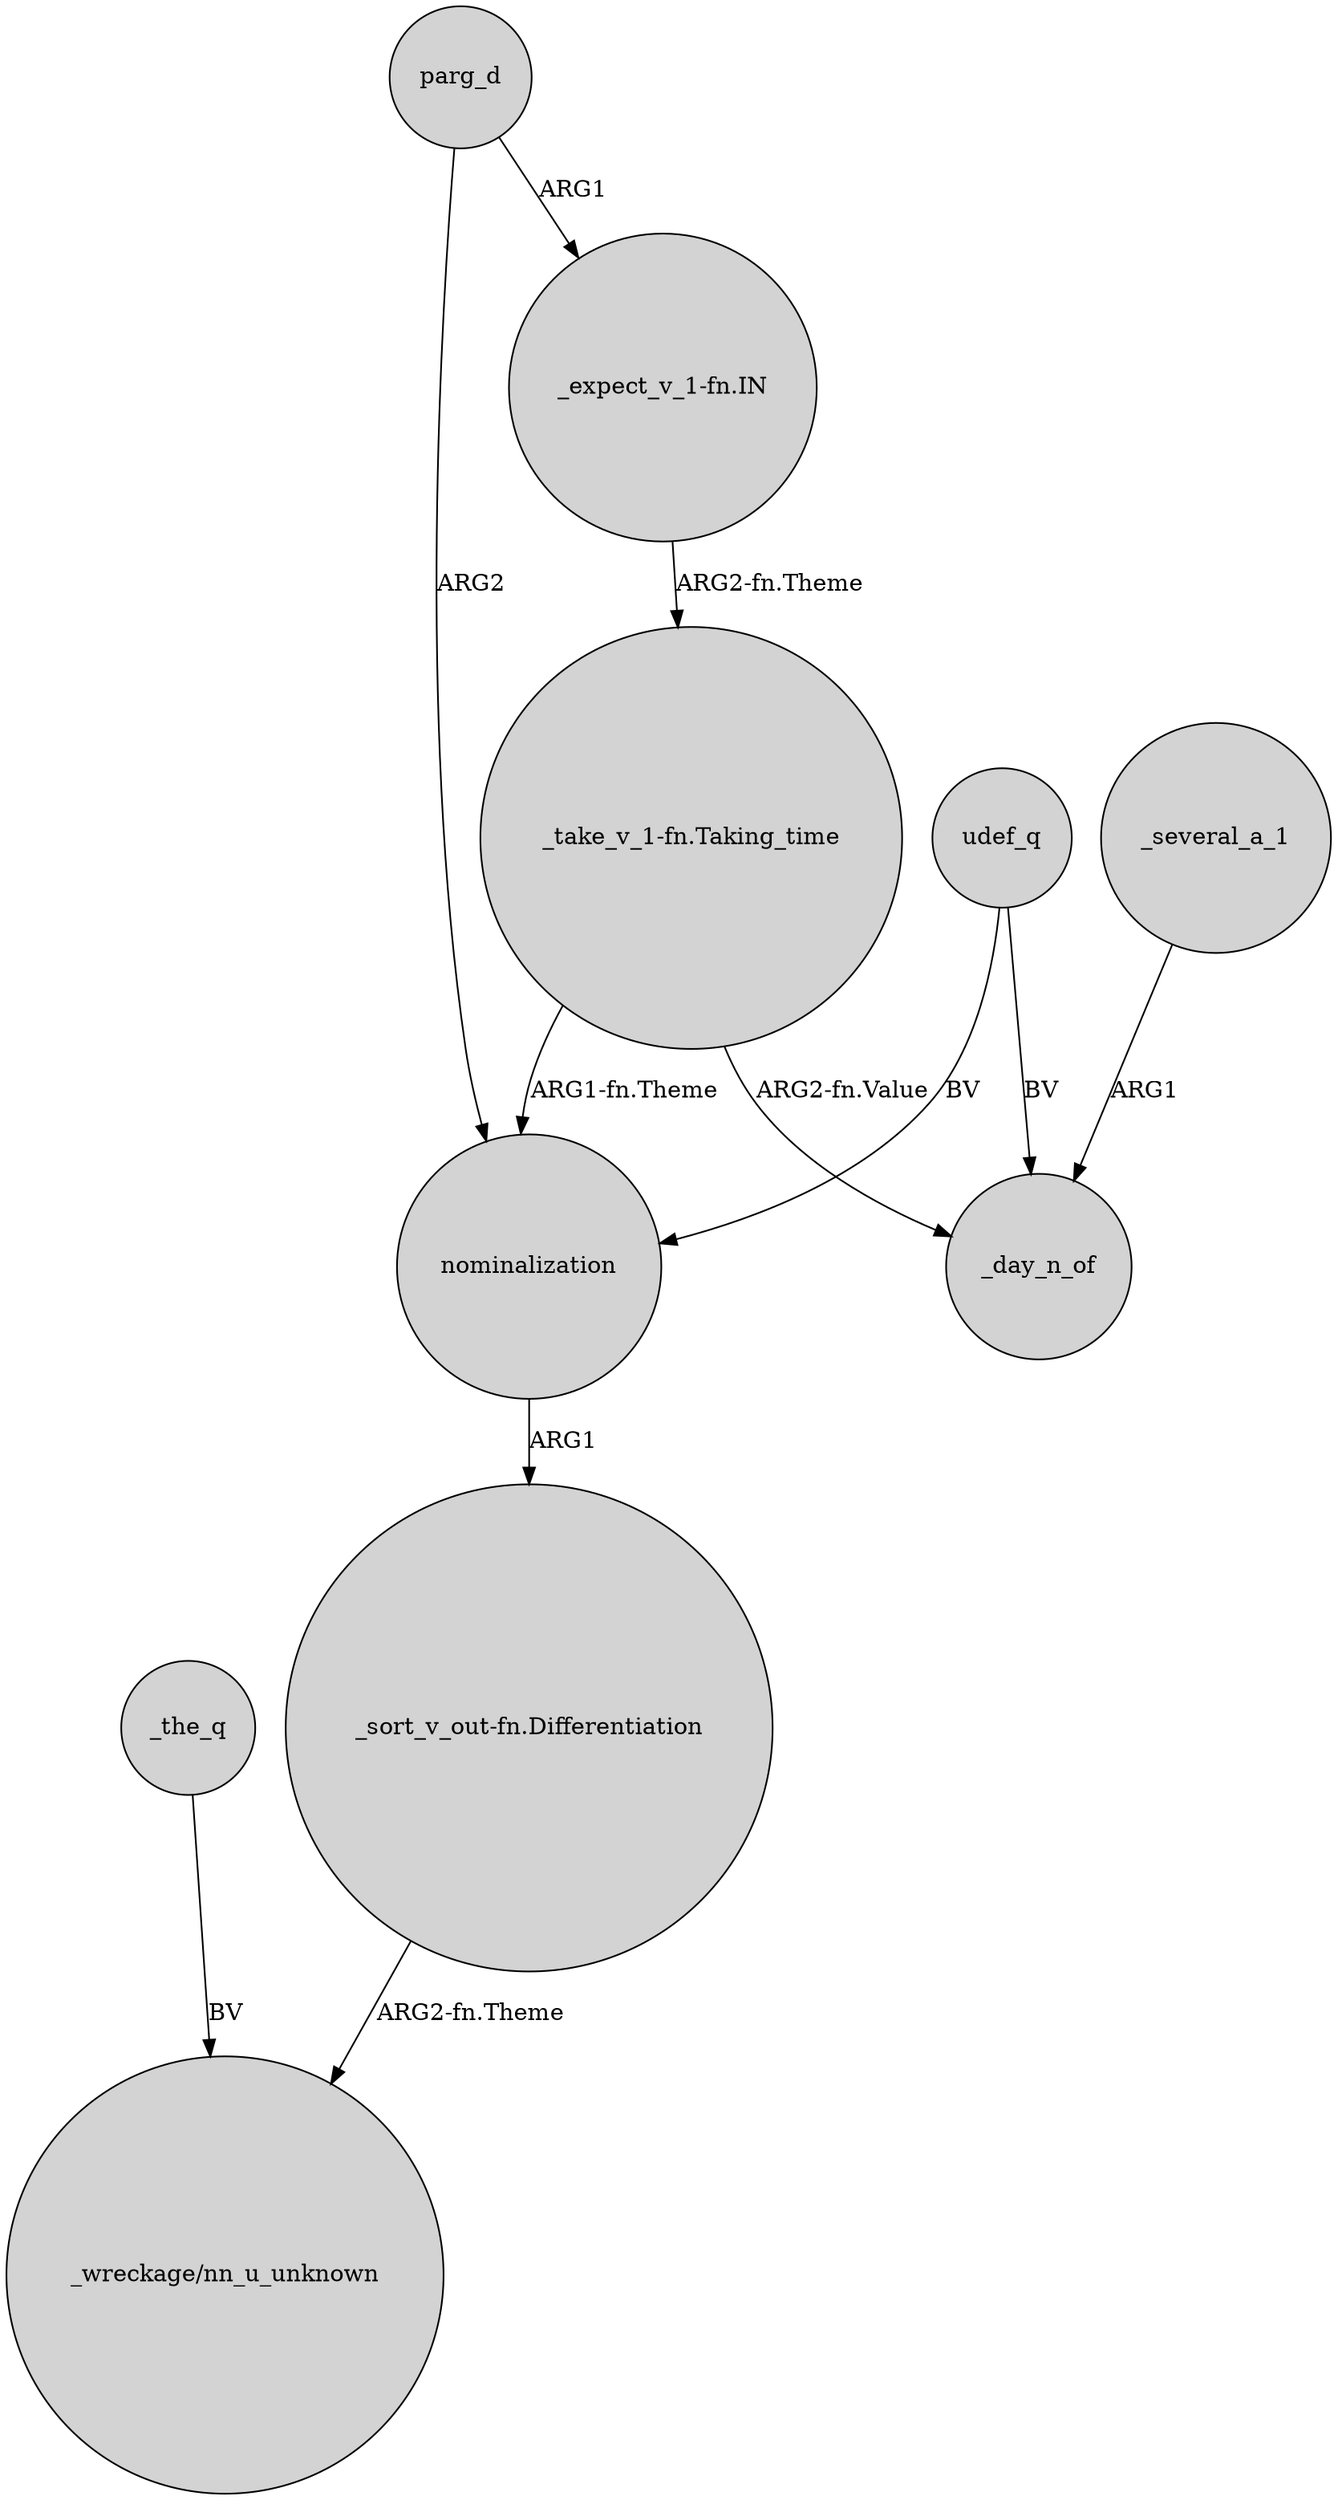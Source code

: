 digraph {
	node [shape=circle style=filled]
	"_expect_v_1-fn.IN" -> "_take_v_1-fn.Taking_time" [label="ARG2-fn.Theme"]
	udef_q -> _day_n_of [label=BV]
	_the_q -> "_wreckage/nn_u_unknown" [label=BV]
	nominalization -> "_sort_v_out-fn.Differentiation" [label=ARG1]
	parg_d -> nominalization [label=ARG2]
	_several_a_1 -> _day_n_of [label=ARG1]
	parg_d -> "_expect_v_1-fn.IN" [label=ARG1]
	"_sort_v_out-fn.Differentiation" -> "_wreckage/nn_u_unknown" [label="ARG2-fn.Theme"]
	udef_q -> nominalization [label=BV]
	"_take_v_1-fn.Taking_time" -> nominalization [label="ARG1-fn.Theme"]
	"_take_v_1-fn.Taking_time" -> _day_n_of [label="ARG2-fn.Value"]
}
